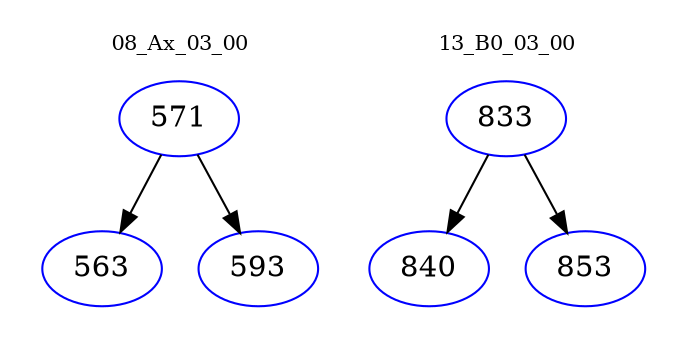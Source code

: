 digraph{
subgraph cluster_0 {
color = white
label = "08_Ax_03_00";
fontsize=10;
T0_571 [label="571", color="blue"]
T0_571 -> T0_563 [color="black"]
T0_563 [label="563", color="blue"]
T0_571 -> T0_593 [color="black"]
T0_593 [label="593", color="blue"]
}
subgraph cluster_1 {
color = white
label = "13_B0_03_00";
fontsize=10;
T1_833 [label="833", color="blue"]
T1_833 -> T1_840 [color="black"]
T1_840 [label="840", color="blue"]
T1_833 -> T1_853 [color="black"]
T1_853 [label="853", color="blue"]
}
}
